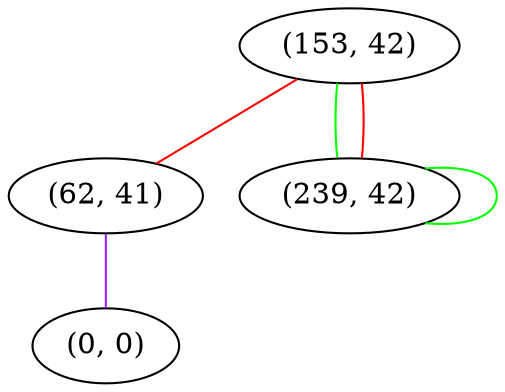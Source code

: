 graph "" {
"(153, 42)";
"(62, 41)";
"(0, 0)";
"(239, 42)";
"(153, 42)" -- "(62, 41)"  [color=red, key=0, weight=1];
"(153, 42)" -- "(239, 42)"  [color=green, key=0, weight=2];
"(153, 42)" -- "(239, 42)"  [color=red, key=1, weight=1];
"(62, 41)" -- "(0, 0)"  [color=purple, key=0, weight=4];
"(239, 42)" -- "(239, 42)"  [color=green, key=0, weight=2];
}
